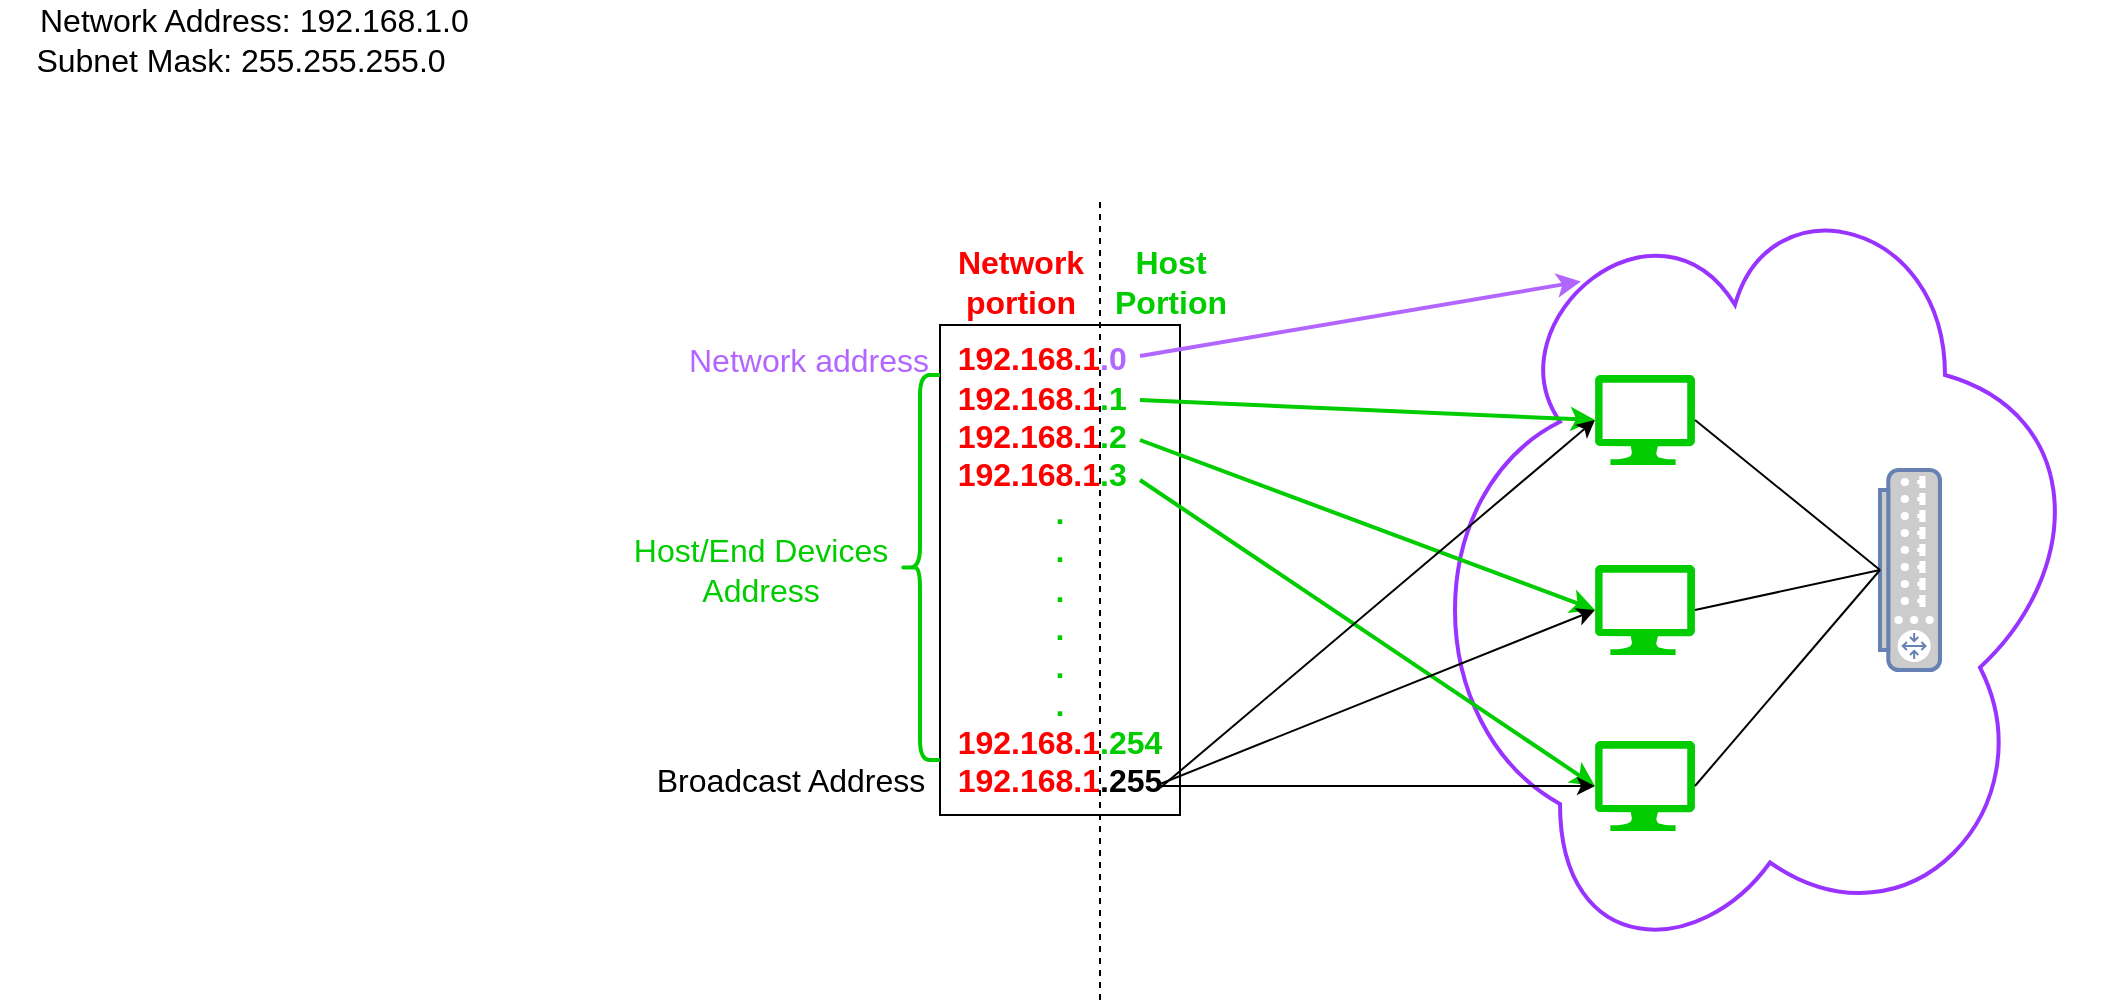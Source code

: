 <mxfile version="12.7.0" type="github">
  <diagram id="AUSyYx-8ehcyiPEunDD3" name="Page-1">
    <mxGraphModel dx="1422" dy="745" grid="1" gridSize="10" guides="1" tooltips="1" connect="1" arrows="1" fold="1" page="1" pageScale="1" pageWidth="1169" pageHeight="827" math="0" shadow="0">
      <root>
        <mxCell id="0"/>
        <mxCell id="1" parent="0"/>
        <mxCell id="37pzr9wZezaG76wjAJH7-1" value="" style="ellipse;shape=cloud;whiteSpace=wrap;html=1;fillColor=none;fontSize=16;direction=south;strokeWidth=2;strokeColor=#9933FF;" vertex="1" parent="1">
          <mxGeometry x="720" y="110" width="350" height="390" as="geometry"/>
        </mxCell>
        <mxCell id="37pzr9wZezaG76wjAJH7-2" value="&amp;nbsp; &amp;nbsp;Network Address: 192.168.1.0&lt;br style=&quot;font-size: 16px;&quot;&gt;Subnet Mask: 255.255.255.0" style="text;html=1;align=center;verticalAlign=middle;resizable=0;points=[];autosize=1;fontSize=16;" vertex="1" parent="1">
          <mxGeometry x="10" y="20" width="240" height="40" as="geometry"/>
        </mxCell>
        <mxCell id="37pzr9wZezaG76wjAJH7-3" value="" style="verticalLabelPosition=bottom;html=1;verticalAlign=top;align=center;strokeColor=none;fillColor=#00CC00;shape=mxgraph.azure.computer;pointerEvents=1;fontSize=16;direction=east;" vertex="1" parent="1">
          <mxGeometry x="807.5" y="302.5" width="50" height="45" as="geometry"/>
        </mxCell>
        <mxCell id="37pzr9wZezaG76wjAJH7-4" value="" style="verticalLabelPosition=bottom;html=1;verticalAlign=top;align=center;strokeColor=none;fillColor=#00CC00;shape=mxgraph.azure.computer;pointerEvents=1;fontSize=16;direction=east;" vertex="1" parent="1">
          <mxGeometry x="807.5" y="390.5" width="50" height="45" as="geometry"/>
        </mxCell>
        <mxCell id="37pzr9wZezaG76wjAJH7-5" value="" style="verticalLabelPosition=bottom;html=1;verticalAlign=top;align=center;strokeColor=none;fillColor=#00CC00;shape=mxgraph.azure.computer;pointerEvents=1;fontSize=16;direction=east;" vertex="1" parent="1">
          <mxGeometry x="807.5" y="207.5" width="50" height="45" as="geometry"/>
        </mxCell>
        <mxCell id="37pzr9wZezaG76wjAJH7-6" value="" style="fontColor=#0066CC;verticalAlign=top;verticalLabelPosition=bottom;labelPosition=center;align=center;html=1;outlineConnect=0;fillColor=#CCCCCC;strokeColor=#6881B3;gradientColor=none;gradientDirection=north;strokeWidth=2;shape=mxgraph.networks.router;direction=south;" vertex="1" parent="1">
          <mxGeometry x="950" y="255" width="30" height="100" as="geometry"/>
        </mxCell>
        <mxCell id="37pzr9wZezaG76wjAJH7-7" value="" style="endArrow=none;html=1;fontSize=16;entryX=0.5;entryY=1;entryDx=0;entryDy=0;entryPerimeter=0;exitX=1;exitY=0.5;exitDx=0;exitDy=0;exitPerimeter=0;" edge="1" parent="1" source="37pzr9wZezaG76wjAJH7-3" target="37pzr9wZezaG76wjAJH7-6">
          <mxGeometry width="50" height="50" relative="1" as="geometry">
            <mxPoint x="530" y="381" as="sourcePoint"/>
            <mxPoint x="230" y="560" as="targetPoint"/>
          </mxGeometry>
        </mxCell>
        <mxCell id="37pzr9wZezaG76wjAJH7-8" value="" style="endArrow=none;html=1;fontSize=16;entryX=0.5;entryY=1;entryDx=0;entryDy=0;entryPerimeter=0;exitX=1;exitY=0.5;exitDx=0;exitDy=0;exitPerimeter=0;" edge="1" parent="1" source="37pzr9wZezaG76wjAJH7-4" target="37pzr9wZezaG76wjAJH7-6">
          <mxGeometry width="50" height="50" relative="1" as="geometry">
            <mxPoint x="815" y="340" as="sourcePoint"/>
            <mxPoint x="905" y="270" as="targetPoint"/>
          </mxGeometry>
        </mxCell>
        <mxCell id="37pzr9wZezaG76wjAJH7-9" value="" style="endArrow=none;html=1;fontSize=16;entryX=0.5;entryY=1;entryDx=0;entryDy=0;entryPerimeter=0;exitX=1;exitY=0.5;exitDx=0;exitDy=0;exitPerimeter=0;" edge="1" parent="1" source="37pzr9wZezaG76wjAJH7-5" target="37pzr9wZezaG76wjAJH7-6">
          <mxGeometry width="50" height="50" relative="1" as="geometry">
            <mxPoint x="825" y="350" as="sourcePoint"/>
            <mxPoint x="915" y="280" as="targetPoint"/>
          </mxGeometry>
        </mxCell>
        <mxCell id="37pzr9wZezaG76wjAJH7-10" value="&lt;b&gt;&lt;font color=&quot;#ff0000&quot;&gt;192.168.1&lt;/font&gt;&lt;font color=&quot;#b266ff&quot;&gt;.0&amp;nbsp; &amp;nbsp;&amp;nbsp;&lt;br&gt;&lt;/font&gt;&lt;span style=&quot;white-space: nowrap&quot;&gt;&lt;font color=&quot;#ff0000&quot;&gt;192.168.1&lt;/font&gt;&lt;font color=&quot;#00cc00&quot;&gt;.1&amp;nbsp; &amp;nbsp;&amp;nbsp;&lt;/font&gt;&lt;br&gt;&lt;/span&gt;&lt;span style=&quot;white-space: nowrap&quot;&gt;&lt;font color=&quot;#ff0000&quot;&gt;192.168.1&lt;/font&gt;&lt;/span&gt;&lt;span style=&quot;color: rgb(0 , 204 , 0) ; white-space: nowrap&quot;&gt;.2&amp;nbsp; &amp;nbsp;&amp;nbsp;&lt;br&gt;&lt;/span&gt;&lt;span style=&quot;white-space: nowrap&quot;&gt;&lt;font color=&quot;#ff0000&quot;&gt;192.168.1&lt;/font&gt;&lt;/span&gt;&lt;span style=&quot;color: rgb(0 , 204 , 0) ; white-space: nowrap&quot;&gt;.3&amp;nbsp; &amp;nbsp;&amp;nbsp;&lt;br&gt;&lt;/span&gt;&lt;font color=&quot;#00cc00&quot;&gt;.&lt;/font&gt;&lt;br&gt;&lt;font color=&quot;#00cc00&quot;&gt;.&lt;/font&gt;&lt;br&gt;&lt;font color=&quot;#00cc00&quot;&gt;.&lt;/font&gt;&lt;br&gt;&lt;font color=&quot;#00cc00&quot;&gt;.&lt;/font&gt;&lt;br&gt;&lt;font color=&quot;#00cc00&quot;&gt;.&lt;/font&gt;&lt;br&gt;&lt;font color=&quot;#00cc00&quot;&gt;.&lt;/font&gt;&lt;br&gt;&lt;span style=&quot;white-space: nowrap&quot;&gt;&lt;font color=&quot;#ff0000&quot;&gt;192.168.1&lt;/font&gt;&lt;font color=&quot;#00cc00&quot;&gt;.254&lt;/font&gt;&lt;br&gt;&lt;/span&gt;&lt;span style=&quot;white-space: nowrap&quot;&gt;&lt;font color=&quot;#ff0000&quot;&gt;192.168.1&lt;/font&gt;.255&lt;/span&gt;&lt;/b&gt;" style="rounded=0;whiteSpace=wrap;html=1;fillColor=none;fontSize=16;" vertex="1" parent="1">
          <mxGeometry x="480" y="182.5" width="120" height="245" as="geometry"/>
        </mxCell>
        <mxCell id="37pzr9wZezaG76wjAJH7-13" value="" style="endArrow=none;dashed=1;html=1;fontSize=16;strokeColor=#000000;" edge="1" parent="1">
          <mxGeometry width="50" height="50" relative="1" as="geometry">
            <mxPoint x="560" y="520" as="sourcePoint"/>
            <mxPoint x="560" y="120" as="targetPoint"/>
          </mxGeometry>
        </mxCell>
        <mxCell id="37pzr9wZezaG76wjAJH7-14" value="&lt;font color=&quot;#ff0000&quot;&gt;Network &lt;br&gt;portion&lt;/font&gt;" style="text;html=1;align=center;verticalAlign=middle;resizable=0;points=[];autosize=1;fontSize=16;fontStyle=1" vertex="1" parent="1">
          <mxGeometry x="480" y="141" width="80" height="40" as="geometry"/>
        </mxCell>
        <mxCell id="37pzr9wZezaG76wjAJH7-15" value="Host&lt;br&gt;Portion" style="text;html=1;align=center;verticalAlign=middle;resizable=0;points=[];autosize=1;fontSize=16;fontColor=#00CC00;fontStyle=1" vertex="1" parent="1">
          <mxGeometry x="560" y="141" width="70" height="40" as="geometry"/>
        </mxCell>
        <mxCell id="37pzr9wZezaG76wjAJH7-16" value="Network address" style="text;html=1;align=center;verticalAlign=middle;resizable=0;points=[];autosize=1;fontSize=16;fontColor=#B266FF;" vertex="1" parent="1">
          <mxGeometry x="344" y="190" width="140" height="20" as="geometry"/>
        </mxCell>
        <mxCell id="37pzr9wZezaG76wjAJH7-18" value="" style="shape=curlyBracket;whiteSpace=wrap;html=1;rounded=1;strokeColor=#00CC00;strokeWidth=2;fillColor=#00CC00;fontSize=16;fontColor=#000000;" vertex="1" parent="1">
          <mxGeometry x="460" y="207.5" width="20" height="192.5" as="geometry"/>
        </mxCell>
        <mxCell id="37pzr9wZezaG76wjAJH7-19" value="Host/End Devices&lt;br&gt;Address" style="text;html=1;align=center;verticalAlign=middle;resizable=0;points=[];autosize=1;fontSize=16;fontColor=#00CC00;" vertex="1" parent="1">
          <mxGeometry x="320" y="285" width="140" height="40" as="geometry"/>
        </mxCell>
        <mxCell id="37pzr9wZezaG76wjAJH7-20" value="Broadcast Address" style="text;html=1;align=center;verticalAlign=middle;resizable=0;points=[];autosize=1;fontSize=16;fontColor=#000000;" vertex="1" parent="1">
          <mxGeometry x="330" y="400" width="150" height="20" as="geometry"/>
        </mxCell>
        <mxCell id="37pzr9wZezaG76wjAJH7-21" value="" style="endArrow=classic;html=1;strokeColor=#B266FF;fontSize=16;fontColor=#B266FF;entryX=0.13;entryY=0.77;entryDx=0;entryDy=0;entryPerimeter=0;strokeWidth=2;" edge="1" parent="1" target="37pzr9wZezaG76wjAJH7-1">
          <mxGeometry width="50" height="50" relative="1" as="geometry">
            <mxPoint x="580" y="198" as="sourcePoint"/>
            <mxPoint x="60" y="540" as="targetPoint"/>
          </mxGeometry>
        </mxCell>
        <mxCell id="37pzr9wZezaG76wjAJH7-22" value="" style="endArrow=classic;html=1;strokeColor=#00CC00;fontSize=16;fontColor=#000000;entryX=0;entryY=0.5;entryDx=0;entryDy=0;entryPerimeter=0;strokeWidth=2;" edge="1" parent="1" target="37pzr9wZezaG76wjAJH7-5">
          <mxGeometry width="50" height="50" relative="1" as="geometry">
            <mxPoint x="580" y="220" as="sourcePoint"/>
            <mxPoint x="690" y="230" as="targetPoint"/>
          </mxGeometry>
        </mxCell>
        <mxCell id="37pzr9wZezaG76wjAJH7-23" value="" style="endArrow=classic;html=1;strokeColor=#00CC00;fontSize=16;fontColor=#000000;entryX=0;entryY=0.5;entryDx=0;entryDy=0;entryPerimeter=0;strokeWidth=2;" edge="1" parent="1" target="37pzr9wZezaG76wjAJH7-3">
          <mxGeometry width="50" height="50" relative="1" as="geometry">
            <mxPoint x="580" y="240" as="sourcePoint"/>
            <mxPoint x="817.5" y="240" as="targetPoint"/>
          </mxGeometry>
        </mxCell>
        <mxCell id="37pzr9wZezaG76wjAJH7-24" value="" style="endArrow=classic;html=1;strokeColor=#00CC00;fontSize=16;fontColor=#000000;entryX=0;entryY=0.5;entryDx=0;entryDy=0;entryPerimeter=0;strokeWidth=2;" edge="1" parent="1" target="37pzr9wZezaG76wjAJH7-4">
          <mxGeometry width="50" height="50" relative="1" as="geometry">
            <mxPoint x="580" y="260" as="sourcePoint"/>
            <mxPoint x="827.5" y="250" as="targetPoint"/>
          </mxGeometry>
        </mxCell>
        <mxCell id="37pzr9wZezaG76wjAJH7-25" value="" style="endArrow=classic;html=1;strokeColor=#000000;strokeWidth=1;fontSize=16;fontColor=#B266FF;entryX=0;entryY=0.5;entryDx=0;entryDy=0;entryPerimeter=0;" edge="1" parent="1" target="37pzr9wZezaG76wjAJH7-4">
          <mxGeometry width="50" height="50" relative="1" as="geometry">
            <mxPoint x="590" y="413" as="sourcePoint"/>
            <mxPoint x="640" y="360" as="targetPoint"/>
          </mxGeometry>
        </mxCell>
        <mxCell id="37pzr9wZezaG76wjAJH7-26" value="" style="endArrow=classic;html=1;strokeColor=#000000;fontSize=16;fontColor=#000000;entryX=0;entryY=0.5;entryDx=0;entryDy=0;entryPerimeter=0;" edge="1" parent="1" target="37pzr9wZezaG76wjAJH7-3">
          <mxGeometry width="50" height="50" relative="1" as="geometry">
            <mxPoint x="590" y="412" as="sourcePoint"/>
            <mxPoint x="837.5" y="260" as="targetPoint"/>
          </mxGeometry>
        </mxCell>
        <mxCell id="37pzr9wZezaG76wjAJH7-27" value="" style="endArrow=classic;html=1;strokeColor=#000000;fontSize=16;fontColor=#000000;entryX=0;entryY=0.5;entryDx=0;entryDy=0;entryPerimeter=0;" edge="1" parent="1" target="37pzr9wZezaG76wjAJH7-5">
          <mxGeometry width="50" height="50" relative="1" as="geometry">
            <mxPoint x="590" y="414" as="sourcePoint"/>
            <mxPoint x="847.5" y="270" as="targetPoint"/>
          </mxGeometry>
        </mxCell>
      </root>
    </mxGraphModel>
  </diagram>
</mxfile>
